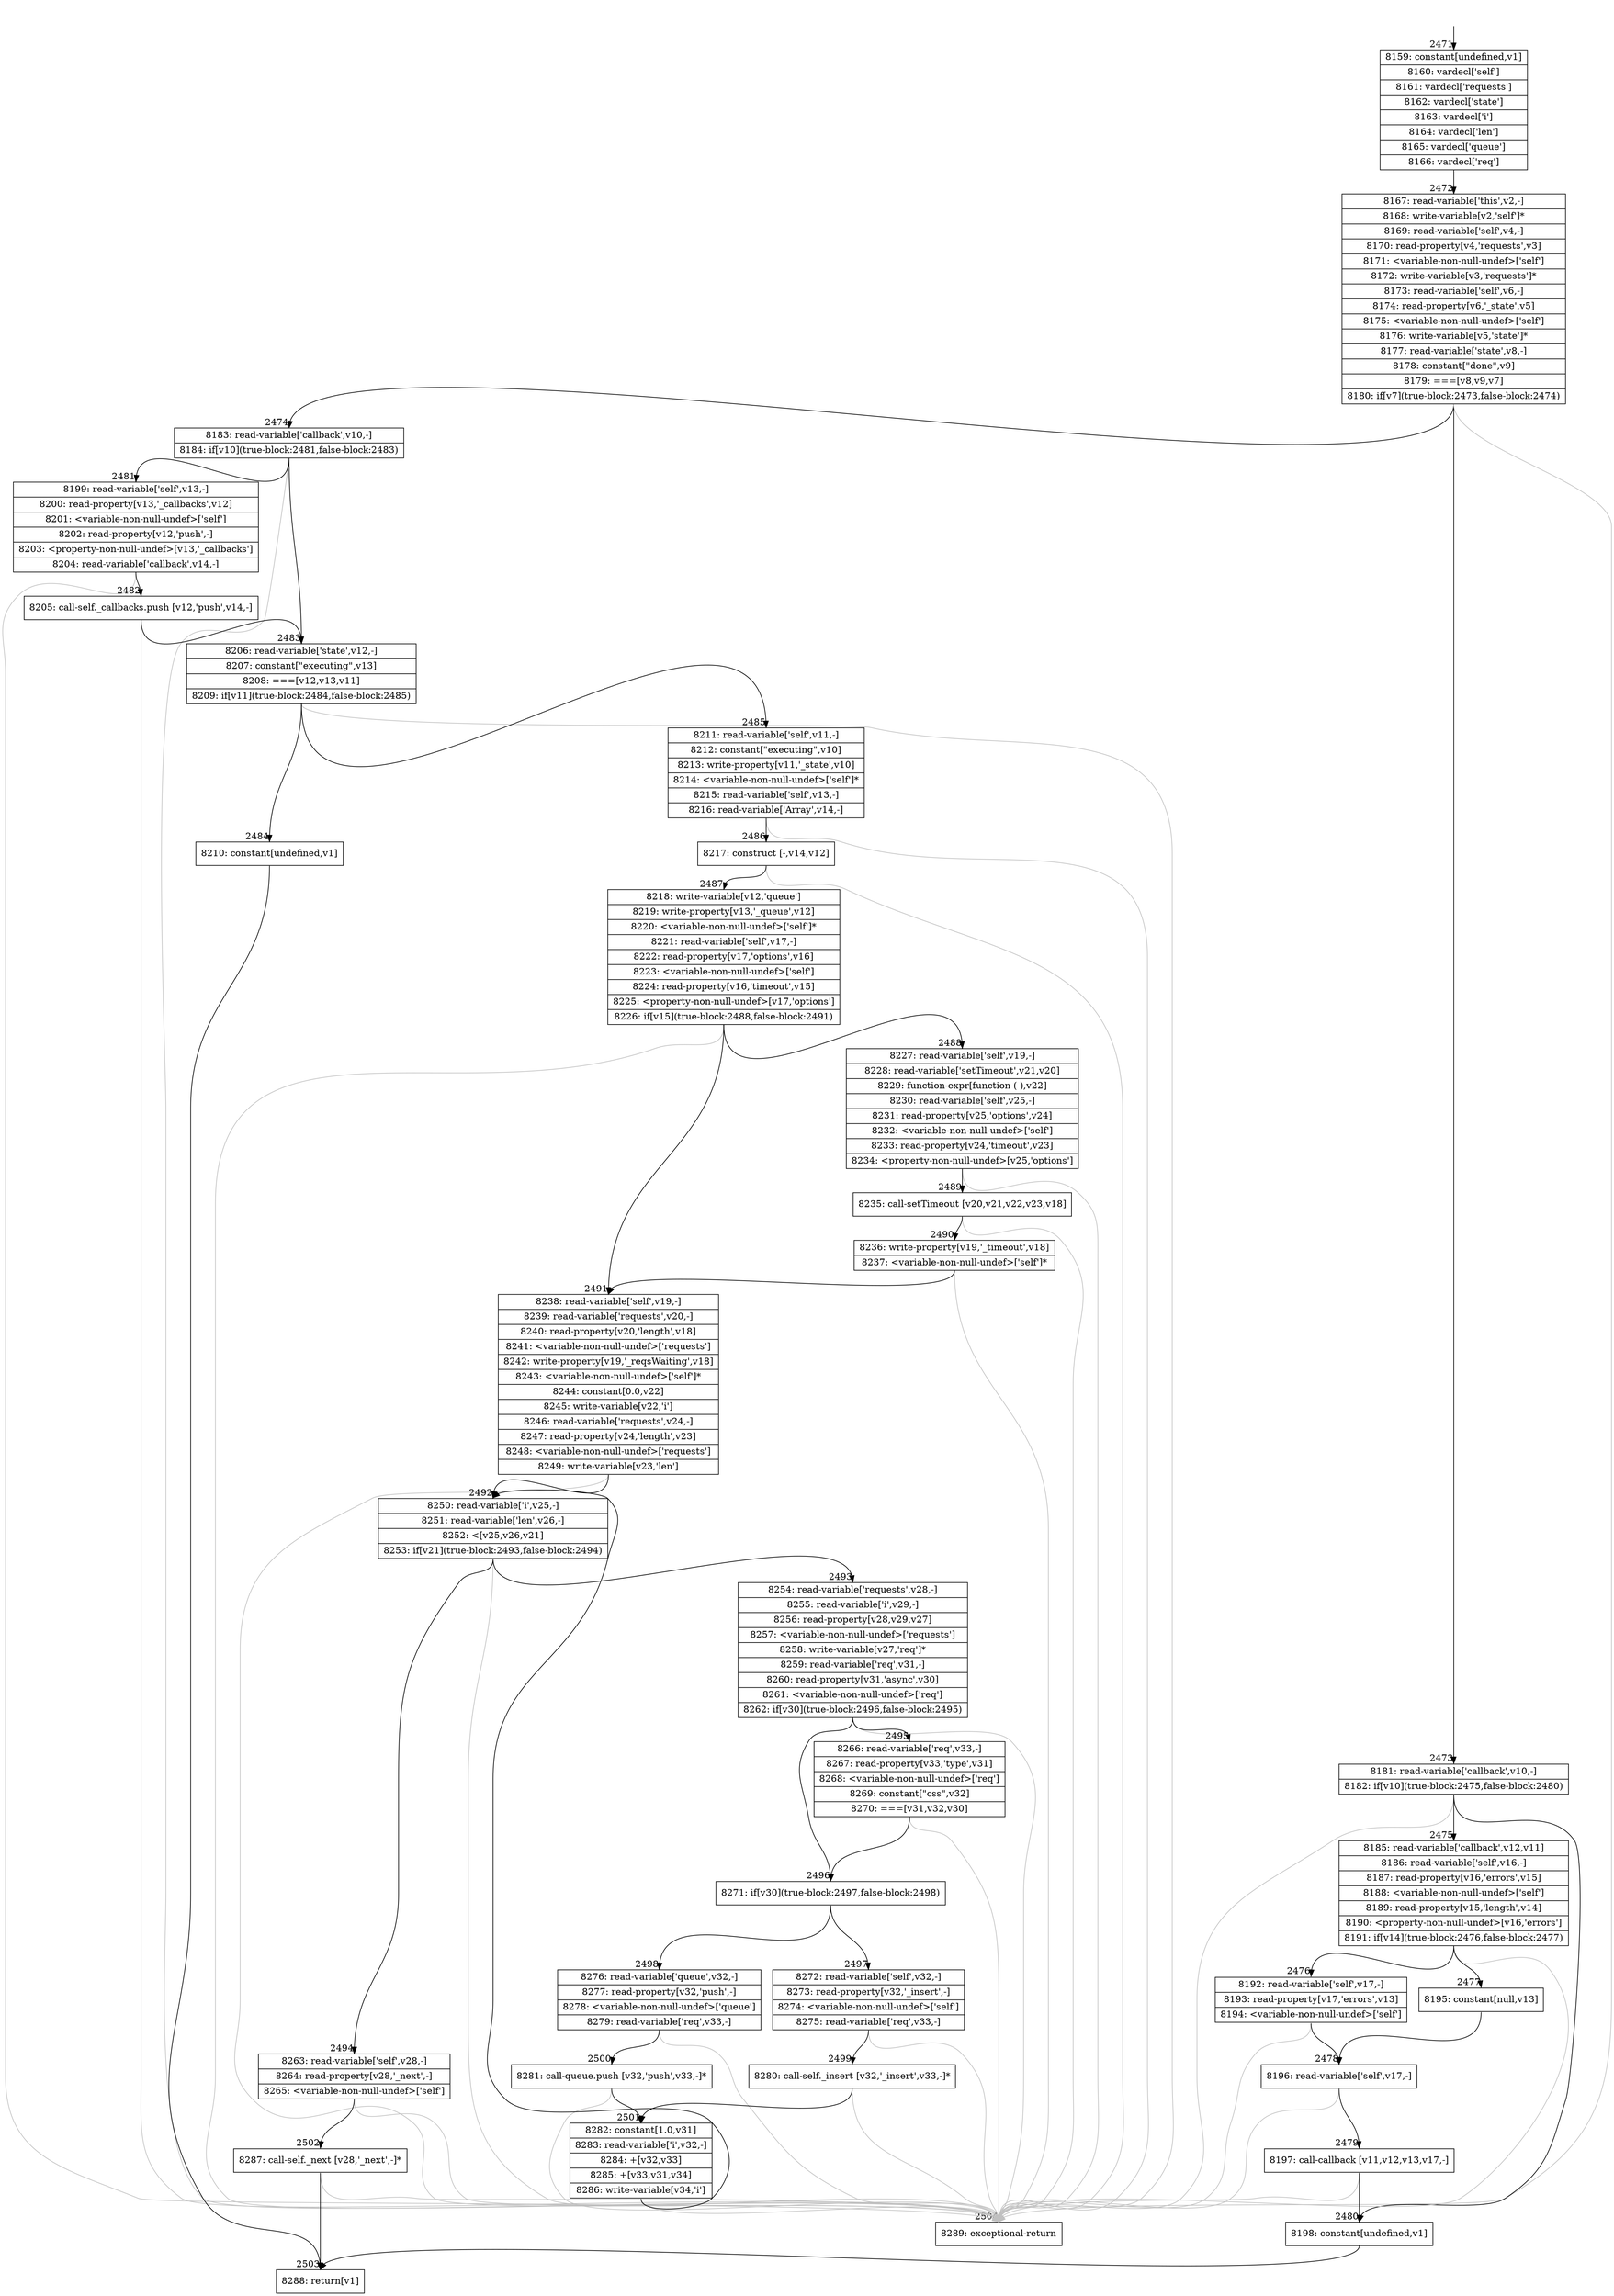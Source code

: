 digraph {
rankdir="TD"
BB_entry123[shape=none,label=""];
BB_entry123 -> BB2471 [tailport=s, headport=n, headlabel="    2471"]
BB2471 [shape=record label="{8159: constant[undefined,v1]|8160: vardecl['self']|8161: vardecl['requests']|8162: vardecl['state']|8163: vardecl['i']|8164: vardecl['len']|8165: vardecl['queue']|8166: vardecl['req']}" ] 
BB2471 -> BB2472 [tailport=s, headport=n, headlabel="      2472"]
BB2472 [shape=record label="{8167: read-variable['this',v2,-]|8168: write-variable[v2,'self']*|8169: read-variable['self',v4,-]|8170: read-property[v4,'requests',v3]|8171: \<variable-non-null-undef\>['self']|8172: write-variable[v3,'requests']*|8173: read-variable['self',v6,-]|8174: read-property[v6,'_state',v5]|8175: \<variable-non-null-undef\>['self']|8176: write-variable[v5,'state']*|8177: read-variable['state',v8,-]|8178: constant[\"done\",v9]|8179: ===[v8,v9,v7]|8180: if[v7](true-block:2473,false-block:2474)}" ] 
BB2472 -> BB2473 [tailport=s, headport=n, headlabel="      2473"]
BB2472 -> BB2474 [tailport=s, headport=n, headlabel="      2474"]
BB2472 -> BB2504 [tailport=s, headport=n, color=gray, headlabel="      2504"]
BB2473 [shape=record label="{8181: read-variable['callback',v10,-]|8182: if[v10](true-block:2475,false-block:2480)}" ] 
BB2473 -> BB2480 [tailport=s, headport=n, headlabel="      2480"]
BB2473 -> BB2475 [tailport=s, headport=n, headlabel="      2475"]
BB2473 -> BB2504 [tailport=s, headport=n, color=gray]
BB2474 [shape=record label="{8183: read-variable['callback',v10,-]|8184: if[v10](true-block:2481,false-block:2483)}" ] 
BB2474 -> BB2483 [tailport=s, headport=n, headlabel="      2483"]
BB2474 -> BB2481 [tailport=s, headport=n, headlabel="      2481"]
BB2474 -> BB2504 [tailport=s, headport=n, color=gray]
BB2475 [shape=record label="{8185: read-variable['callback',v12,v11]|8186: read-variable['self',v16,-]|8187: read-property[v16,'errors',v15]|8188: \<variable-non-null-undef\>['self']|8189: read-property[v15,'length',v14]|8190: \<property-non-null-undef\>[v16,'errors']|8191: if[v14](true-block:2476,false-block:2477)}" ] 
BB2475 -> BB2476 [tailport=s, headport=n, headlabel="      2476"]
BB2475 -> BB2477 [tailport=s, headport=n, headlabel="      2477"]
BB2475 -> BB2504 [tailport=s, headport=n, color=gray]
BB2476 [shape=record label="{8192: read-variable['self',v17,-]|8193: read-property[v17,'errors',v13]|8194: \<variable-non-null-undef\>['self']}" ] 
BB2476 -> BB2478 [tailport=s, headport=n, headlabel="      2478"]
BB2476 -> BB2504 [tailport=s, headport=n, color=gray]
BB2477 [shape=record label="{8195: constant[null,v13]}" ] 
BB2477 -> BB2478 [tailport=s, headport=n]
BB2478 [shape=record label="{8196: read-variable['self',v17,-]}" ] 
BB2478 -> BB2479 [tailport=s, headport=n, headlabel="      2479"]
BB2478 -> BB2504 [tailport=s, headport=n, color=gray]
BB2479 [shape=record label="{8197: call-callback [v11,v12,v13,v17,-]}" ] 
BB2479 -> BB2480 [tailport=s, headport=n]
BB2479 -> BB2504 [tailport=s, headport=n, color=gray]
BB2480 [shape=record label="{8198: constant[undefined,v1]}" ] 
BB2480 -> BB2503 [tailport=s, headport=n, headlabel="      2503"]
BB2481 [shape=record label="{8199: read-variable['self',v13,-]|8200: read-property[v13,'_callbacks',v12]|8201: \<variable-non-null-undef\>['self']|8202: read-property[v12,'push',-]|8203: \<property-non-null-undef\>[v13,'_callbacks']|8204: read-variable['callback',v14,-]}" ] 
BB2481 -> BB2482 [tailport=s, headport=n, headlabel="      2482"]
BB2481 -> BB2504 [tailport=s, headport=n, color=gray]
BB2482 [shape=record label="{8205: call-self._callbacks.push [v12,'push',v14,-]}" ] 
BB2482 -> BB2483 [tailport=s, headport=n]
BB2482 -> BB2504 [tailport=s, headport=n, color=gray]
BB2483 [shape=record label="{8206: read-variable['state',v12,-]|8207: constant[\"executing\",v13]|8208: ===[v12,v13,v11]|8209: if[v11](true-block:2484,false-block:2485)}" ] 
BB2483 -> BB2484 [tailport=s, headport=n, headlabel="      2484"]
BB2483 -> BB2485 [tailport=s, headport=n, headlabel="      2485"]
BB2483 -> BB2504 [tailport=s, headport=n, color=gray]
BB2484 [shape=record label="{8210: constant[undefined,v1]}" ] 
BB2484 -> BB2503 [tailport=s, headport=n]
BB2485 [shape=record label="{8211: read-variable['self',v11,-]|8212: constant[\"executing\",v10]|8213: write-property[v11,'_state',v10]|8214: \<variable-non-null-undef\>['self']*|8215: read-variable['self',v13,-]|8216: read-variable['Array',v14,-]}" ] 
BB2485 -> BB2486 [tailport=s, headport=n, headlabel="      2486"]
BB2485 -> BB2504 [tailport=s, headport=n, color=gray]
BB2486 [shape=record label="{8217: construct [-,v14,v12]}" ] 
BB2486 -> BB2487 [tailport=s, headport=n, headlabel="      2487"]
BB2486 -> BB2504 [tailport=s, headport=n, color=gray]
BB2487 [shape=record label="{8218: write-variable[v12,'queue']|8219: write-property[v13,'_queue',v12]|8220: \<variable-non-null-undef\>['self']*|8221: read-variable['self',v17,-]|8222: read-property[v17,'options',v16]|8223: \<variable-non-null-undef\>['self']|8224: read-property[v16,'timeout',v15]|8225: \<property-non-null-undef\>[v17,'options']|8226: if[v15](true-block:2488,false-block:2491)}" ] 
BB2487 -> BB2488 [tailport=s, headport=n, headlabel="      2488"]
BB2487 -> BB2491 [tailport=s, headport=n, headlabel="      2491"]
BB2487 -> BB2504 [tailport=s, headport=n, color=gray]
BB2488 [shape=record label="{8227: read-variable['self',v19,-]|8228: read-variable['setTimeout',v21,v20]|8229: function-expr[function ( ),v22]|8230: read-variable['self',v25,-]|8231: read-property[v25,'options',v24]|8232: \<variable-non-null-undef\>['self']|8233: read-property[v24,'timeout',v23]|8234: \<property-non-null-undef\>[v25,'options']}" ] 
BB2488 -> BB2489 [tailport=s, headport=n, headlabel="      2489"]
BB2488 -> BB2504 [tailport=s, headport=n, color=gray]
BB2489 [shape=record label="{8235: call-setTimeout [v20,v21,v22,v23,v18]}" ] 
BB2489 -> BB2490 [tailport=s, headport=n, headlabel="      2490"]
BB2489 -> BB2504 [tailport=s, headport=n, color=gray]
BB2490 [shape=record label="{8236: write-property[v19,'_timeout',v18]|8237: \<variable-non-null-undef\>['self']*}" ] 
BB2490 -> BB2491 [tailport=s, headport=n]
BB2490 -> BB2504 [tailport=s, headport=n, color=gray]
BB2491 [shape=record label="{8238: read-variable['self',v19,-]|8239: read-variable['requests',v20,-]|8240: read-property[v20,'length',v18]|8241: \<variable-non-null-undef\>['requests']|8242: write-property[v19,'_reqsWaiting',v18]|8243: \<variable-non-null-undef\>['self']*|8244: constant[0.0,v22]|8245: write-variable[v22,'i']|8246: read-variable['requests',v24,-]|8247: read-property[v24,'length',v23]|8248: \<variable-non-null-undef\>['requests']|8249: write-variable[v23,'len']}" ] 
BB2491 -> BB2492 [tailport=s, headport=n, headlabel="      2492"]
BB2491 -> BB2504 [tailport=s, headport=n, color=gray]
BB2492 [shape=record label="{8250: read-variable['i',v25,-]|8251: read-variable['len',v26,-]|8252: \<[v25,v26,v21]|8253: if[v21](true-block:2493,false-block:2494)}" ] 
BB2492 -> BB2493 [tailport=s, headport=n, headlabel="      2493"]
BB2492 -> BB2494 [tailport=s, headport=n, headlabel="      2494"]
BB2492 -> BB2504 [tailport=s, headport=n, color=gray]
BB2493 [shape=record label="{8254: read-variable['requests',v28,-]|8255: read-variable['i',v29,-]|8256: read-property[v28,v29,v27]|8257: \<variable-non-null-undef\>['requests']|8258: write-variable[v27,'req']*|8259: read-variable['req',v31,-]|8260: read-property[v31,'async',v30]|8261: \<variable-non-null-undef\>['req']|8262: if[v30](true-block:2496,false-block:2495)}" ] 
BB2493 -> BB2496 [tailport=s, headport=n, headlabel="      2496"]
BB2493 -> BB2495 [tailport=s, headport=n, headlabel="      2495"]
BB2493 -> BB2504 [tailport=s, headport=n, color=gray]
BB2494 [shape=record label="{8263: read-variable['self',v28,-]|8264: read-property[v28,'_next',-]|8265: \<variable-non-null-undef\>['self']}" ] 
BB2494 -> BB2502 [tailport=s, headport=n, headlabel="      2502"]
BB2494 -> BB2504 [tailport=s, headport=n, color=gray]
BB2495 [shape=record label="{8266: read-variable['req',v33,-]|8267: read-property[v33,'type',v31]|8268: \<variable-non-null-undef\>['req']|8269: constant[\"css\",v32]|8270: ===[v31,v32,v30]}" ] 
BB2495 -> BB2496 [tailport=s, headport=n]
BB2495 -> BB2504 [tailport=s, headport=n, color=gray]
BB2496 [shape=record label="{8271: if[v30](true-block:2497,false-block:2498)}" ] 
BB2496 -> BB2497 [tailport=s, headport=n, headlabel="      2497"]
BB2496 -> BB2498 [tailport=s, headport=n, headlabel="      2498"]
BB2497 [shape=record label="{8272: read-variable['self',v32,-]|8273: read-property[v32,'_insert',-]|8274: \<variable-non-null-undef\>['self']|8275: read-variable['req',v33,-]}" ] 
BB2497 -> BB2499 [tailport=s, headport=n, headlabel="      2499"]
BB2497 -> BB2504 [tailport=s, headport=n, color=gray]
BB2498 [shape=record label="{8276: read-variable['queue',v32,-]|8277: read-property[v32,'push',-]|8278: \<variable-non-null-undef\>['queue']|8279: read-variable['req',v33,-]}" ] 
BB2498 -> BB2500 [tailport=s, headport=n, headlabel="      2500"]
BB2498 -> BB2504 [tailport=s, headport=n, color=gray]
BB2499 [shape=record label="{8280: call-self._insert [v32,'_insert',v33,-]*}" ] 
BB2499 -> BB2501 [tailport=s, headport=n, headlabel="      2501"]
BB2499 -> BB2504 [tailport=s, headport=n, color=gray]
BB2500 [shape=record label="{8281: call-queue.push [v32,'push',v33,-]*}" ] 
BB2500 -> BB2501 [tailport=s, headport=n]
BB2500 -> BB2504 [tailport=s, headport=n, color=gray]
BB2501 [shape=record label="{8282: constant[1.0,v31]|8283: read-variable['i',v32,-]|8284: +[v32,v33]|8285: +[v33,v31,v34]|8286: write-variable[v34,'i']}" ] 
BB2501 -> BB2492 [tailport=s, headport=n]
BB2501 -> BB2504 [tailport=s, headport=n, color=gray]
BB2502 [shape=record label="{8287: call-self._next [v28,'_next',-]*}" ] 
BB2502 -> BB2503 [tailport=s, headport=n]
BB2502 -> BB2504 [tailport=s, headport=n, color=gray]
BB2503 [shape=record label="{8288: return[v1]}" ] 
BB2504 [shape=record label="{8289: exceptional-return}" ] 
//#$~ 4459
}
